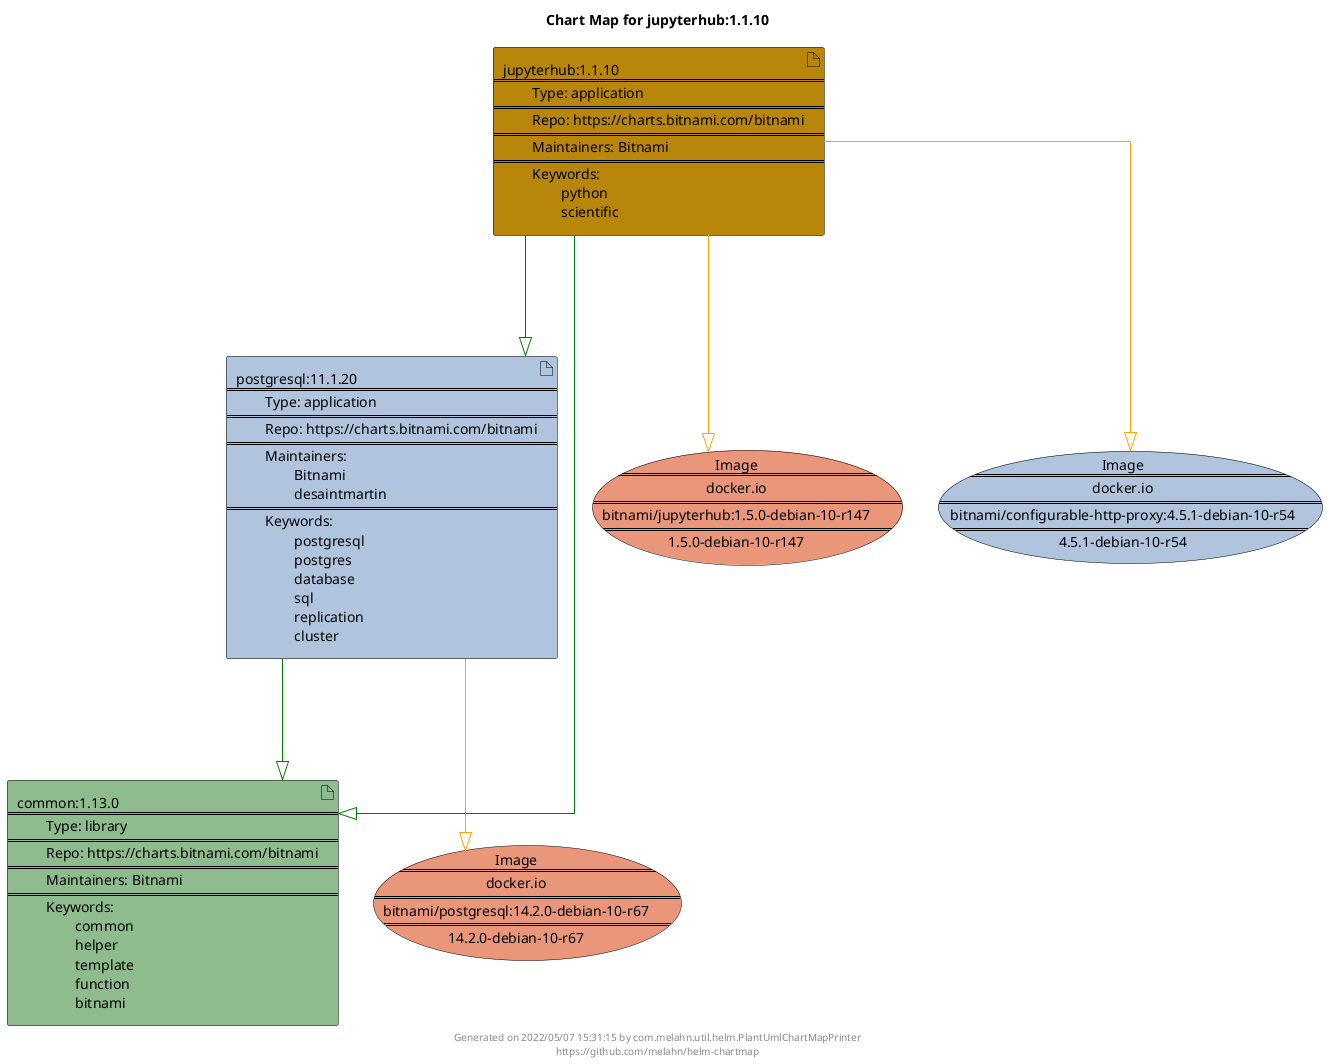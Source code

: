 @startuml
skinparam linetype ortho
skinparam backgroundColor white
skinparam usecaseBorderColor black
skinparam usecaseArrowColor LightSlateGray
skinparam artifactBorderColor black
skinparam artifactArrowColor LightSlateGray

title Chart Map for jupyterhub:1.1.10

'There are 3 referenced Helm Charts
artifact "jupyterhub:1.1.10\n====\n\tType: application\n====\n\tRepo: https://charts.bitnami.com/bitnami\n====\n\tMaintainers: Bitnami\n====\n\tKeywords: \n\t\tpython\n\t\tscientific" as jupyterhub_1_1_10 #DarkGoldenRod
artifact "common:1.13.0\n====\n\tType: library\n====\n\tRepo: https://charts.bitnami.com/bitnami\n====\n\tMaintainers: Bitnami\n====\n\tKeywords: \n\t\tcommon\n\t\thelper\n\t\ttemplate\n\t\tfunction\n\t\tbitnami" as common_1_13_0 #DarkSeaGreen
artifact "postgresql:11.1.20\n====\n\tType: application\n====\n\tRepo: https://charts.bitnami.com/bitnami\n====\n\tMaintainers: \n\t\tBitnami\n\t\tdesaintmartin\n====\n\tKeywords: \n\t\tpostgresql\n\t\tpostgres\n\t\tdatabase\n\t\tsql\n\t\treplication\n\t\tcluster" as postgresql_11_1_20 #LightSteelBlue

'There are 3 referenced Docker Images
usecase "Image\n====\ndocker.io\n====\nbitnami/postgresql:14.2.0-debian-10-r67\n====\n14.2.0-debian-10-r67" as docker_io_bitnami_postgresql_14_2_0_debian_10_r67 #DarkSalmon
usecase "Image\n====\ndocker.io\n====\nbitnami/jupyterhub:1.5.0-debian-10-r147\n====\n1.5.0-debian-10-r147" as docker_io_bitnami_jupyterhub_1_5_0_debian_10_r147 #DarkSalmon
usecase "Image\n====\ndocker.io\n====\nbitnami/configurable-http-proxy:4.5.1-debian-10-r54\n====\n4.5.1-debian-10-r54" as docker_io_bitnami_configurable_http_proxy_4_5_1_debian_10_r54 #LightSteelBlue

'Chart Dependencies
jupyterhub_1_1_10--[#green]-|>postgresql_11_1_20
postgresql_11_1_20--[#green]-|>common_1_13_0
jupyterhub_1_1_10--[#green]-|>common_1_13_0
jupyterhub_1_1_10--[#orange]-|>docker_io_bitnami_jupyterhub_1_5_0_debian_10_r147
jupyterhub_1_1_10--[#orange]-|>docker_io_bitnami_configurable_http_proxy_4_5_1_debian_10_r54
postgresql_11_1_20--[#orange]-|>docker_io_bitnami_postgresql_14_2_0_debian_10_r67

center footer Generated on 2022/05/07 15:31:15 by com.melahn.util.helm.PlantUmlChartMapPrinter\nhttps://github.com/melahn/helm-chartmap
@enduml
